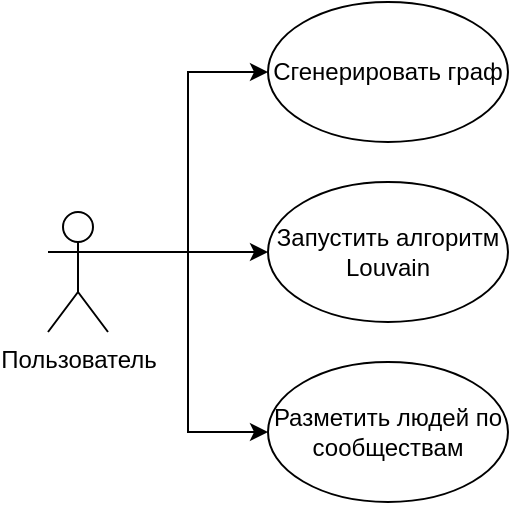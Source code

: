 <mxfile version="27.0.9">
  <diagram name="Страница — 1" id="mDp-kAdFJQ0qItsy62RT">
    <mxGraphModel dx="1360" dy="843" grid="1" gridSize="10" guides="1" tooltips="1" connect="1" arrows="1" fold="1" page="1" pageScale="1" pageWidth="400" pageHeight="300" math="0" shadow="0">
      <root>
        <mxCell id="0" />
        <mxCell id="1" parent="0" />
        <mxCell id="Zv-RcMeyph5za7n-svtJ-6" style="edgeStyle=orthogonalEdgeStyle;rounded=0;orthogonalLoop=1;jettySize=auto;html=1;exitX=1;exitY=0.333;exitDx=0;exitDy=0;exitPerimeter=0;entryX=0;entryY=0.5;entryDx=0;entryDy=0;" edge="1" parent="1" source="Zv-RcMeyph5za7n-svtJ-1" target="Zv-RcMeyph5za7n-svtJ-2">
          <mxGeometry relative="1" as="geometry" />
        </mxCell>
        <mxCell id="Zv-RcMeyph5za7n-svtJ-7" style="edgeStyle=orthogonalEdgeStyle;rounded=0;orthogonalLoop=1;jettySize=auto;html=1;exitX=1;exitY=0.333;exitDx=0;exitDy=0;exitPerimeter=0;entryX=0;entryY=0.5;entryDx=0;entryDy=0;" edge="1" parent="1" source="Zv-RcMeyph5za7n-svtJ-1" target="Zv-RcMeyph5za7n-svtJ-3">
          <mxGeometry relative="1" as="geometry" />
        </mxCell>
        <mxCell id="Zv-RcMeyph5za7n-svtJ-8" style="edgeStyle=orthogonalEdgeStyle;rounded=0;orthogonalLoop=1;jettySize=auto;html=1;exitX=1;exitY=0.333;exitDx=0;exitDy=0;exitPerimeter=0;entryX=0;entryY=0.5;entryDx=0;entryDy=0;" edge="1" parent="1" source="Zv-RcMeyph5za7n-svtJ-1" target="Zv-RcMeyph5za7n-svtJ-4">
          <mxGeometry relative="1" as="geometry" />
        </mxCell>
        <mxCell id="Zv-RcMeyph5za7n-svtJ-1" value="Пользователь" style="shape=umlActor;verticalLabelPosition=bottom;verticalAlign=top;html=1;" vertex="1" parent="1">
          <mxGeometry x="50" y="125" width="30" height="60" as="geometry" />
        </mxCell>
        <mxCell id="Zv-RcMeyph5za7n-svtJ-2" value="Сгенерировать граф" style="ellipse;whiteSpace=wrap;html=1;" vertex="1" parent="1">
          <mxGeometry x="160" y="20" width="120" height="70" as="geometry" />
        </mxCell>
        <mxCell id="Zv-RcMeyph5za7n-svtJ-3" value="Запустить алгоритм&lt;div&gt;Louvain&lt;/div&gt;" style="ellipse;whiteSpace=wrap;html=1;" vertex="1" parent="1">
          <mxGeometry x="160" y="110" width="120" height="70" as="geometry" />
        </mxCell>
        <mxCell id="Zv-RcMeyph5za7n-svtJ-4" value="Разметить людей по сообществам" style="ellipse;whiteSpace=wrap;html=1;" vertex="1" parent="1">
          <mxGeometry x="160" y="200" width="120" height="70" as="geometry" />
        </mxCell>
      </root>
    </mxGraphModel>
  </diagram>
</mxfile>
